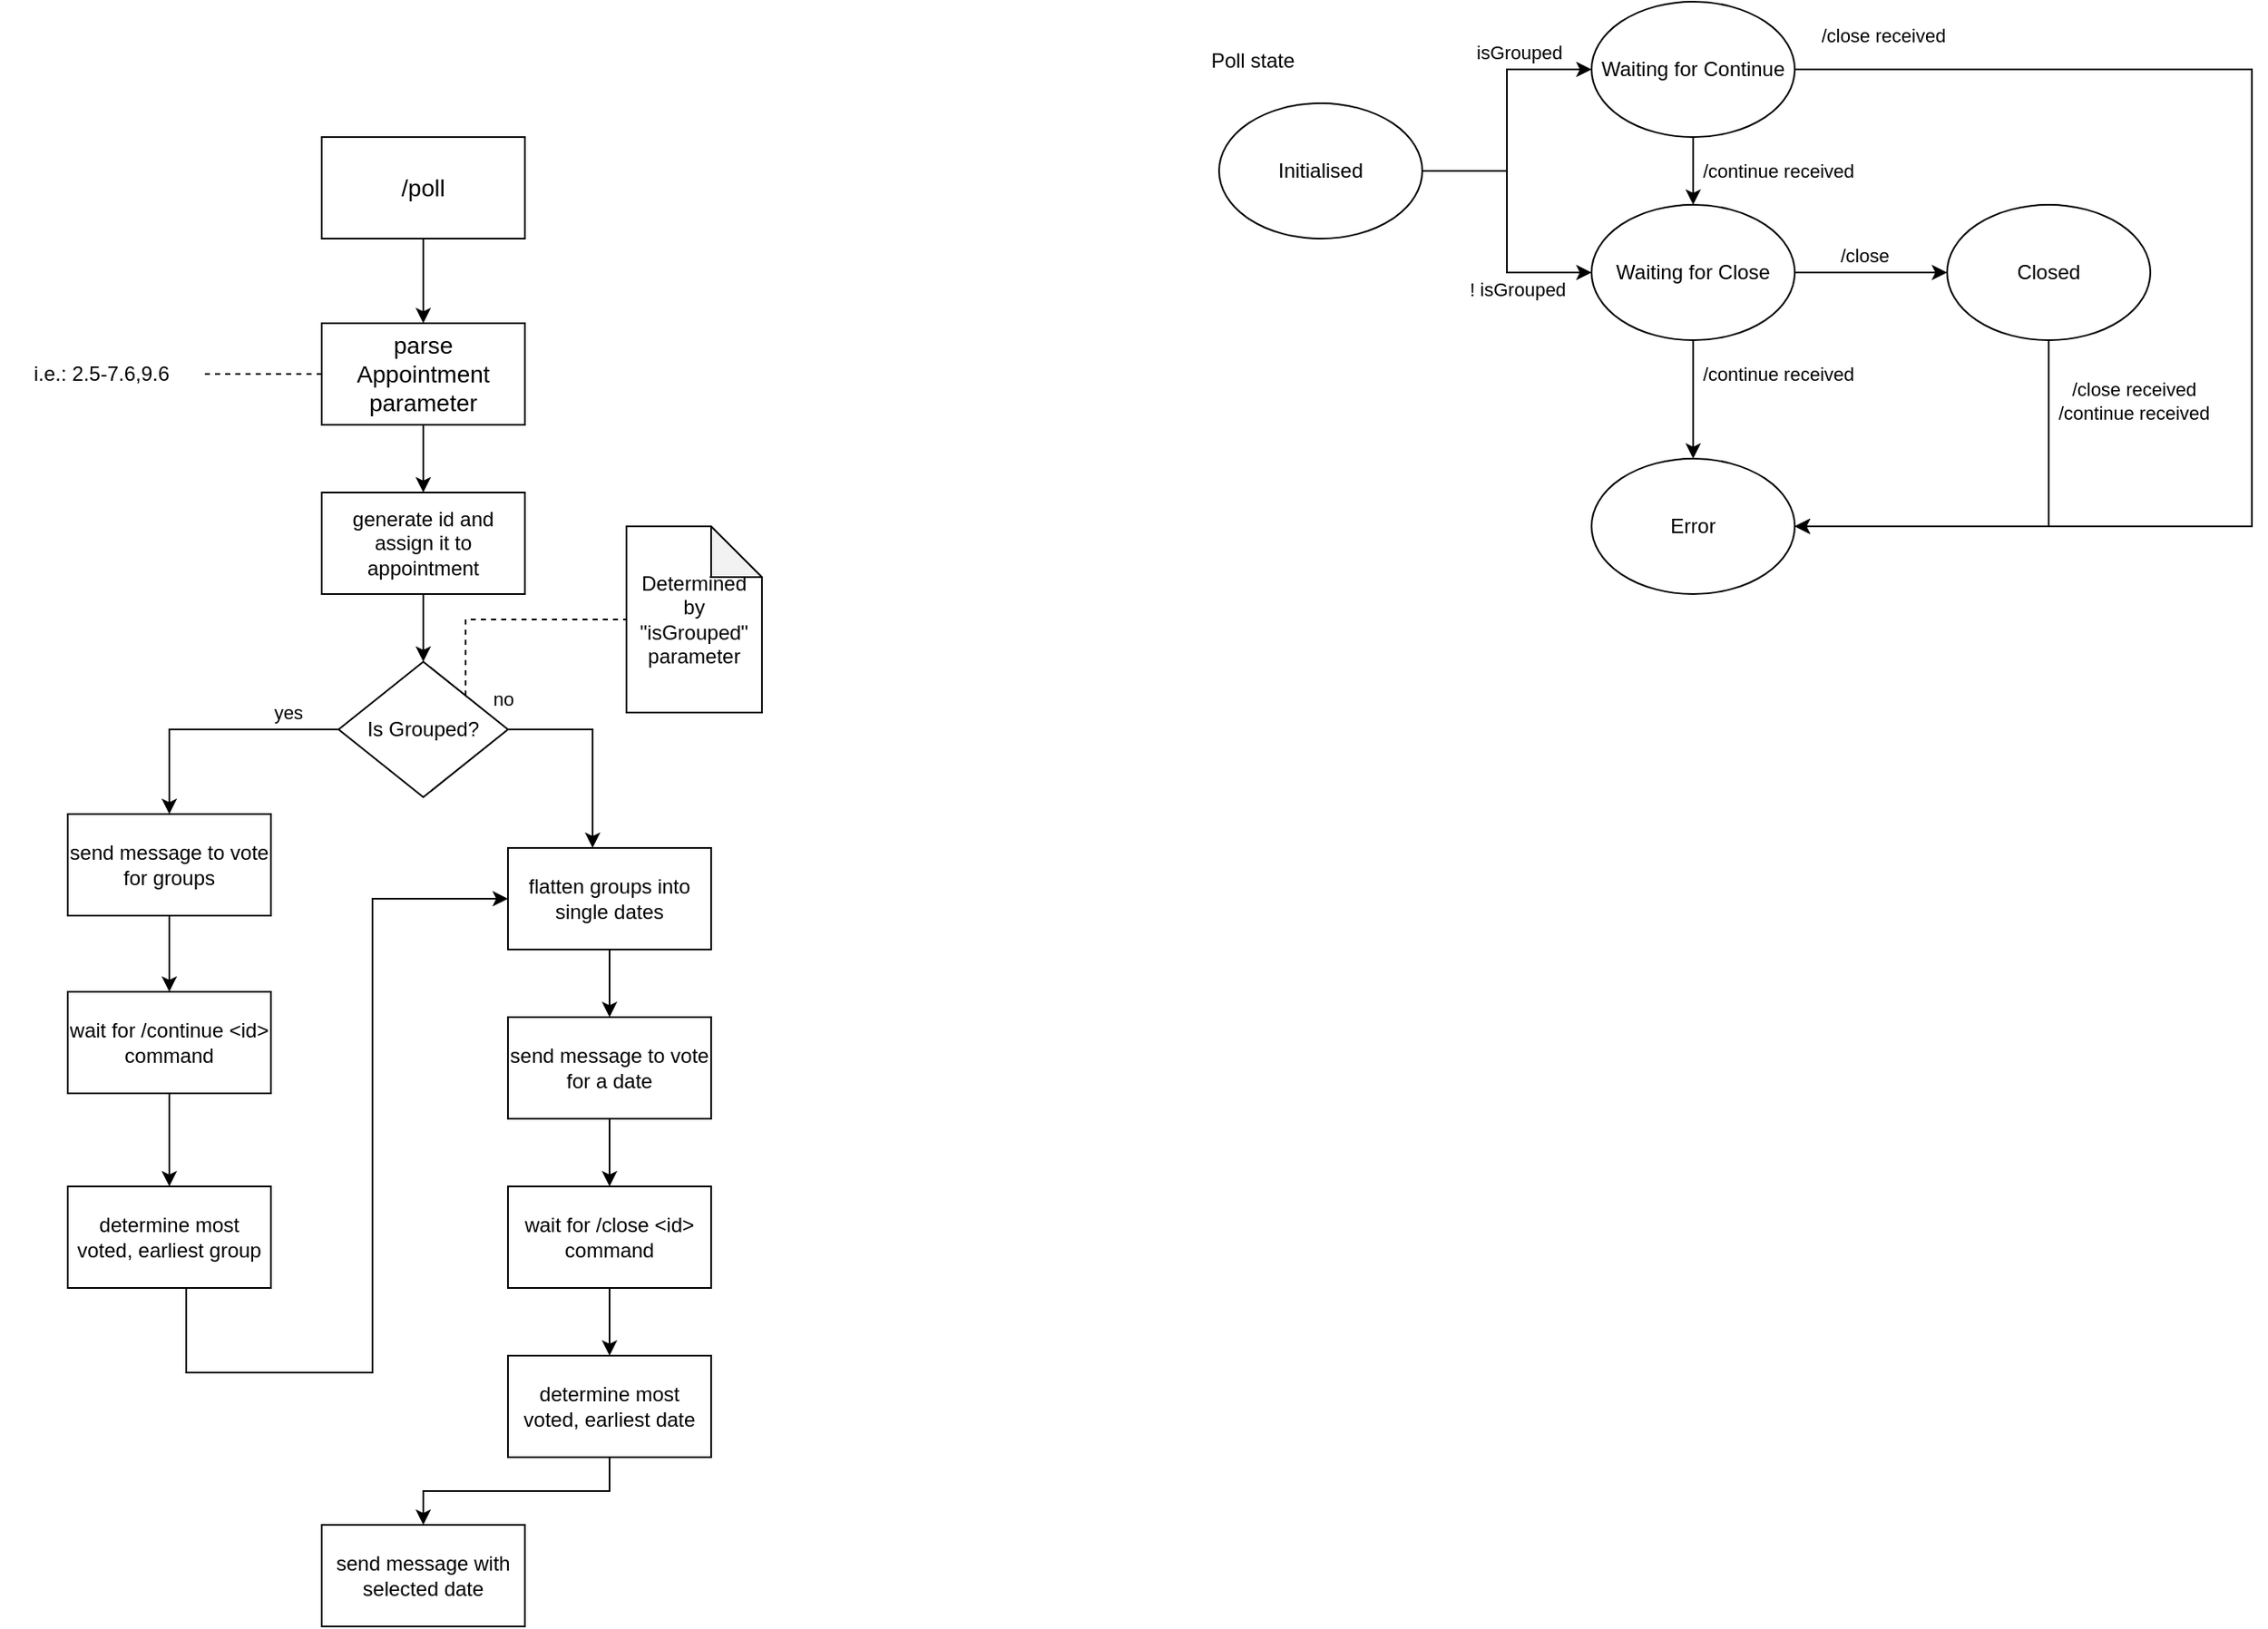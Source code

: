 <mxfile version="21.2.0" type="device">
  <diagram name="Page-1" id="Qqn3v1cJ3640wU1sd8P2">
    <mxGraphModel dx="1028" dy="988" grid="1" gridSize="10" guides="1" tooltips="1" connect="1" arrows="1" fold="1" page="1" pageScale="1" pageWidth="827" pageHeight="1169" math="0" shadow="0">
      <root>
        <mxCell id="0" />
        <mxCell id="1" parent="0" />
        <mxCell id="zUWf7p89rIGEfUh9Rw29-10" style="edgeStyle=orthogonalEdgeStyle;rounded=0;orthogonalLoop=1;jettySize=auto;html=1;" edge="1" parent="1" source="zUWf7p89rIGEfUh9Rw29-2" target="zUWf7p89rIGEfUh9Rw29-3">
          <mxGeometry relative="1" as="geometry" />
        </mxCell>
        <mxCell id="zUWf7p89rIGEfUh9Rw29-2" value="/poll" style="rounded=0;whiteSpace=wrap;html=1;fontSize=14;" vertex="1" parent="1">
          <mxGeometry x="350" y="100" width="120" height="60" as="geometry" />
        </mxCell>
        <mxCell id="zUWf7p89rIGEfUh9Rw29-12" style="edgeStyle=orthogonalEdgeStyle;rounded=0;orthogonalLoop=1;jettySize=auto;html=1;endArrow=none;endFill=0;dashed=1;" edge="1" parent="1" source="zUWf7p89rIGEfUh9Rw29-3" target="zUWf7p89rIGEfUh9Rw29-11">
          <mxGeometry relative="1" as="geometry" />
        </mxCell>
        <mxCell id="zUWf7p89rIGEfUh9Rw29-23" style="edgeStyle=orthogonalEdgeStyle;rounded=0;orthogonalLoop=1;jettySize=auto;html=1;" edge="1" parent="1" source="zUWf7p89rIGEfUh9Rw29-3" target="zUWf7p89rIGEfUh9Rw29-22">
          <mxGeometry relative="1" as="geometry" />
        </mxCell>
        <mxCell id="zUWf7p89rIGEfUh9Rw29-3" value="&lt;div&gt;parse &lt;br&gt;&lt;/div&gt;&lt;div&gt;Appointment parameter&lt;/div&gt;" style="rounded=0;whiteSpace=wrap;html=1;fontSize=14;" vertex="1" parent="1">
          <mxGeometry x="350" y="210" width="120" height="60" as="geometry" />
        </mxCell>
        <mxCell id="zUWf7p89rIGEfUh9Rw29-8" style="edgeStyle=orthogonalEdgeStyle;rounded=0;orthogonalLoop=1;jettySize=auto;html=1;exitX=1;exitY=0;exitDx=0;exitDy=0;entryX=0;entryY=0.5;entryDx=0;entryDy=0;entryPerimeter=0;dashed=1;endArrow=none;endFill=0;" edge="1" parent="1" source="zUWf7p89rIGEfUh9Rw29-4" target="zUWf7p89rIGEfUh9Rw29-9">
          <mxGeometry relative="1" as="geometry">
            <mxPoint x="840" y="220" as="targetPoint" />
            <Array as="points">
              <mxPoint x="435" y="385" />
            </Array>
          </mxGeometry>
        </mxCell>
        <mxCell id="zUWf7p89rIGEfUh9Rw29-15" style="edgeStyle=orthogonalEdgeStyle;rounded=0;orthogonalLoop=1;jettySize=auto;html=1;" edge="1" parent="1" source="zUWf7p89rIGEfUh9Rw29-4" target="zUWf7p89rIGEfUh9Rw29-14">
          <mxGeometry relative="1" as="geometry" />
        </mxCell>
        <mxCell id="zUWf7p89rIGEfUh9Rw29-16" value="yes" style="edgeLabel;html=1;align=center;verticalAlign=middle;resizable=0;points=[];" vertex="1" connectable="0" parent="zUWf7p89rIGEfUh9Rw29-15">
          <mxGeometry x="-0.341" y="1" relative="1" as="geometry">
            <mxPoint x="19" y="-11" as="offset" />
          </mxGeometry>
        </mxCell>
        <mxCell id="zUWf7p89rIGEfUh9Rw29-18" style="edgeStyle=orthogonalEdgeStyle;rounded=0;orthogonalLoop=1;jettySize=auto;html=1;" edge="1" parent="1" source="zUWf7p89rIGEfUh9Rw29-4" target="zUWf7p89rIGEfUh9Rw29-17">
          <mxGeometry relative="1" as="geometry">
            <Array as="points">
              <mxPoint x="510" y="450" />
            </Array>
          </mxGeometry>
        </mxCell>
        <mxCell id="zUWf7p89rIGEfUh9Rw29-19" value="no" style="edgeLabel;html=1;align=center;verticalAlign=middle;resizable=0;points=[];" vertex="1" connectable="0" parent="zUWf7p89rIGEfUh9Rw29-18">
          <mxGeometry x="-0.743" y="-1" relative="1" as="geometry">
            <mxPoint x="-19" y="-19" as="offset" />
          </mxGeometry>
        </mxCell>
        <mxCell id="zUWf7p89rIGEfUh9Rw29-4" value="Is Grouped?" style="rhombus;whiteSpace=wrap;html=1;" vertex="1" parent="1">
          <mxGeometry x="360" y="410" width="100" height="80" as="geometry" />
        </mxCell>
        <mxCell id="zUWf7p89rIGEfUh9Rw29-9" value="Determined by &quot;isGrouped&quot; parameter" style="shape=note;whiteSpace=wrap;html=1;backgroundOutline=1;darkOpacity=0.05;" vertex="1" parent="1">
          <mxGeometry x="530" y="330" width="80" height="110" as="geometry" />
        </mxCell>
        <mxCell id="zUWf7p89rIGEfUh9Rw29-11" value="i.e.: 2.5-7.6,9.6" style="text;html=1;strokeColor=none;fillColor=none;align=center;verticalAlign=middle;whiteSpace=wrap;rounded=0;" vertex="1" parent="1">
          <mxGeometry x="160" y="225" width="120" height="30" as="geometry" />
        </mxCell>
        <mxCell id="zUWf7p89rIGEfUh9Rw29-21" style="edgeStyle=orthogonalEdgeStyle;rounded=0;orthogonalLoop=1;jettySize=auto;html=1;" edge="1" parent="1" source="zUWf7p89rIGEfUh9Rw29-14" target="zUWf7p89rIGEfUh9Rw29-20">
          <mxGeometry relative="1" as="geometry" />
        </mxCell>
        <mxCell id="zUWf7p89rIGEfUh9Rw29-14" value="send message to vote for groups" style="rounded=0;whiteSpace=wrap;html=1;" vertex="1" parent="1">
          <mxGeometry x="200" y="500" width="120" height="60" as="geometry" />
        </mxCell>
        <mxCell id="zUWf7p89rIGEfUh9Rw29-29" style="edgeStyle=orthogonalEdgeStyle;rounded=0;orthogonalLoop=1;jettySize=auto;html=1;" edge="1" parent="1" source="zUWf7p89rIGEfUh9Rw29-17" target="zUWf7p89rIGEfUh9Rw29-28">
          <mxGeometry relative="1" as="geometry" />
        </mxCell>
        <mxCell id="zUWf7p89rIGEfUh9Rw29-17" value="flatten groups into single dates" style="rounded=0;whiteSpace=wrap;html=1;" vertex="1" parent="1">
          <mxGeometry x="460" y="520" width="120" height="60" as="geometry" />
        </mxCell>
        <mxCell id="zUWf7p89rIGEfUh9Rw29-26" style="edgeStyle=orthogonalEdgeStyle;rounded=0;orthogonalLoop=1;jettySize=auto;html=1;" edge="1" parent="1" source="zUWf7p89rIGEfUh9Rw29-20" target="zUWf7p89rIGEfUh9Rw29-25">
          <mxGeometry relative="1" as="geometry" />
        </mxCell>
        <mxCell id="zUWf7p89rIGEfUh9Rw29-20" value="wait for /continue &amp;lt;id&amp;gt; command" style="rounded=0;whiteSpace=wrap;html=1;" vertex="1" parent="1">
          <mxGeometry x="200" y="605" width="120" height="60" as="geometry" />
        </mxCell>
        <mxCell id="zUWf7p89rIGEfUh9Rw29-24" style="edgeStyle=orthogonalEdgeStyle;rounded=0;orthogonalLoop=1;jettySize=auto;html=1;entryX=0.5;entryY=0;entryDx=0;entryDy=0;" edge="1" parent="1" source="zUWf7p89rIGEfUh9Rw29-22" target="zUWf7p89rIGEfUh9Rw29-4">
          <mxGeometry relative="1" as="geometry" />
        </mxCell>
        <mxCell id="zUWf7p89rIGEfUh9Rw29-22" value="generate id and assign it to appointment" style="rounded=0;whiteSpace=wrap;html=1;" vertex="1" parent="1">
          <mxGeometry x="350" y="310" width="120" height="60" as="geometry" />
        </mxCell>
        <mxCell id="zUWf7p89rIGEfUh9Rw29-27" style="edgeStyle=orthogonalEdgeStyle;rounded=0;orthogonalLoop=1;jettySize=auto;html=1;entryX=0;entryY=0.5;entryDx=0;entryDy=0;" edge="1" parent="1" source="zUWf7p89rIGEfUh9Rw29-25" target="zUWf7p89rIGEfUh9Rw29-17">
          <mxGeometry relative="1" as="geometry">
            <Array as="points">
              <mxPoint x="270" y="830" />
              <mxPoint x="380" y="830" />
              <mxPoint x="380" y="550" />
            </Array>
          </mxGeometry>
        </mxCell>
        <mxCell id="zUWf7p89rIGEfUh9Rw29-25" value="determine most voted, earliest group" style="rounded=0;whiteSpace=wrap;html=1;" vertex="1" parent="1">
          <mxGeometry x="200" y="720" width="120" height="60" as="geometry" />
        </mxCell>
        <mxCell id="zUWf7p89rIGEfUh9Rw29-31" style="edgeStyle=orthogonalEdgeStyle;rounded=0;orthogonalLoop=1;jettySize=auto;html=1;" edge="1" parent="1" source="zUWf7p89rIGEfUh9Rw29-28" target="zUWf7p89rIGEfUh9Rw29-30">
          <mxGeometry relative="1" as="geometry" />
        </mxCell>
        <mxCell id="zUWf7p89rIGEfUh9Rw29-28" value="send message to vote for a date" style="rounded=0;whiteSpace=wrap;html=1;" vertex="1" parent="1">
          <mxGeometry x="460" y="620" width="120" height="60" as="geometry" />
        </mxCell>
        <mxCell id="zUWf7p89rIGEfUh9Rw29-33" style="edgeStyle=orthogonalEdgeStyle;rounded=0;orthogonalLoop=1;jettySize=auto;html=1;" edge="1" parent="1" source="zUWf7p89rIGEfUh9Rw29-30" target="zUWf7p89rIGEfUh9Rw29-32">
          <mxGeometry relative="1" as="geometry" />
        </mxCell>
        <mxCell id="zUWf7p89rIGEfUh9Rw29-30" value="wait for /close &amp;lt;id&amp;gt; command" style="rounded=0;whiteSpace=wrap;html=1;" vertex="1" parent="1">
          <mxGeometry x="460" y="720" width="120" height="60" as="geometry" />
        </mxCell>
        <mxCell id="zUWf7p89rIGEfUh9Rw29-35" style="edgeStyle=orthogonalEdgeStyle;rounded=0;orthogonalLoop=1;jettySize=auto;html=1;" edge="1" parent="1" source="zUWf7p89rIGEfUh9Rw29-32" target="zUWf7p89rIGEfUh9Rw29-34">
          <mxGeometry relative="1" as="geometry" />
        </mxCell>
        <mxCell id="zUWf7p89rIGEfUh9Rw29-32" value="determine most voted, earliest date" style="rounded=0;whiteSpace=wrap;html=1;" vertex="1" parent="1">
          <mxGeometry x="460" y="820" width="120" height="60" as="geometry" />
        </mxCell>
        <mxCell id="zUWf7p89rIGEfUh9Rw29-34" value="send message with selected date" style="rounded=0;whiteSpace=wrap;html=1;" vertex="1" parent="1">
          <mxGeometry x="350" y="920" width="120" height="60" as="geometry" />
        </mxCell>
        <mxCell id="zUWf7p89rIGEfUh9Rw29-40" style="edgeStyle=orthogonalEdgeStyle;rounded=0;orthogonalLoop=1;jettySize=auto;html=1;" edge="1" parent="1" source="zUWf7p89rIGEfUh9Rw29-36" target="zUWf7p89rIGEfUh9Rw29-39">
          <mxGeometry relative="1" as="geometry" />
        </mxCell>
        <mxCell id="zUWf7p89rIGEfUh9Rw29-43" value="isGrouped" style="edgeLabel;html=1;align=center;verticalAlign=middle;resizable=0;points=[];" vertex="1" connectable="0" parent="zUWf7p89rIGEfUh9Rw29-40">
          <mxGeometry x="0.457" y="2" relative="1" as="geometry">
            <mxPoint y="-8" as="offset" />
          </mxGeometry>
        </mxCell>
        <mxCell id="zUWf7p89rIGEfUh9Rw29-42" style="edgeStyle=orthogonalEdgeStyle;rounded=0;orthogonalLoop=1;jettySize=auto;html=1;" edge="1" parent="1" source="zUWf7p89rIGEfUh9Rw29-36" target="zUWf7p89rIGEfUh9Rw29-41">
          <mxGeometry relative="1" as="geometry">
            <Array as="points">
              <mxPoint x="1050" y="120" />
              <mxPoint x="1050" y="180" />
            </Array>
          </mxGeometry>
        </mxCell>
        <mxCell id="zUWf7p89rIGEfUh9Rw29-44" value="! isGrouped" style="edgeLabel;html=1;align=center;verticalAlign=middle;resizable=0;points=[];" vertex="1" connectable="0" parent="zUWf7p89rIGEfUh9Rw29-42">
          <mxGeometry x="0.445" relative="1" as="geometry">
            <mxPoint y="10" as="offset" />
          </mxGeometry>
        </mxCell>
        <mxCell id="zUWf7p89rIGEfUh9Rw29-36" value="&lt;div&gt;Initialised&lt;/div&gt;" style="ellipse;whiteSpace=wrap;html=1;" vertex="1" parent="1">
          <mxGeometry x="880" y="80" width="120" height="80" as="geometry" />
        </mxCell>
        <mxCell id="zUWf7p89rIGEfUh9Rw29-37" value="Poll state" style="text;html=1;strokeColor=none;fillColor=none;align=center;verticalAlign=middle;whiteSpace=wrap;rounded=0;" vertex="1" parent="1">
          <mxGeometry x="870" y="40" width="60" height="30" as="geometry" />
        </mxCell>
        <mxCell id="zUWf7p89rIGEfUh9Rw29-46" style="edgeStyle=orthogonalEdgeStyle;rounded=0;orthogonalLoop=1;jettySize=auto;html=1;entryX=0.5;entryY=0;entryDx=0;entryDy=0;" edge="1" parent="1" source="zUWf7p89rIGEfUh9Rw29-39" target="zUWf7p89rIGEfUh9Rw29-41">
          <mxGeometry relative="1" as="geometry" />
        </mxCell>
        <mxCell id="zUWf7p89rIGEfUh9Rw29-47" value="/continue received" style="edgeLabel;html=1;align=center;verticalAlign=middle;resizable=0;points=[];" vertex="1" connectable="0" parent="zUWf7p89rIGEfUh9Rw29-46">
          <mxGeometry x="-0.296" y="2" relative="1" as="geometry">
            <mxPoint x="48" y="6" as="offset" />
          </mxGeometry>
        </mxCell>
        <mxCell id="zUWf7p89rIGEfUh9Rw29-59" style="edgeStyle=orthogonalEdgeStyle;rounded=0;orthogonalLoop=1;jettySize=auto;html=1;" edge="1" parent="1" source="zUWf7p89rIGEfUh9Rw29-39" target="zUWf7p89rIGEfUh9Rw29-56">
          <mxGeometry relative="1" as="geometry">
            <Array as="points">
              <mxPoint x="1490" y="60" />
              <mxPoint x="1490" y="330" />
            </Array>
          </mxGeometry>
        </mxCell>
        <mxCell id="zUWf7p89rIGEfUh9Rw29-60" value="/close received" style="edgeLabel;html=1;align=center;verticalAlign=middle;resizable=0;points=[];" vertex="1" connectable="0" parent="zUWf7p89rIGEfUh9Rw29-59">
          <mxGeometry x="-0.871" y="-1" relative="1" as="geometry">
            <mxPoint y="-21" as="offset" />
          </mxGeometry>
        </mxCell>
        <mxCell id="zUWf7p89rIGEfUh9Rw29-39" value="Waiting for Continue" style="ellipse;whiteSpace=wrap;html=1;" vertex="1" parent="1">
          <mxGeometry x="1100" y="20" width="120" height="80" as="geometry" />
        </mxCell>
        <mxCell id="zUWf7p89rIGEfUh9Rw29-50" style="edgeStyle=orthogonalEdgeStyle;rounded=0;orthogonalLoop=1;jettySize=auto;html=1;" edge="1" parent="1" source="zUWf7p89rIGEfUh9Rw29-41" target="zUWf7p89rIGEfUh9Rw29-49">
          <mxGeometry relative="1" as="geometry" />
        </mxCell>
        <mxCell id="zUWf7p89rIGEfUh9Rw29-51" value="/close" style="edgeLabel;html=1;align=center;verticalAlign=middle;resizable=0;points=[];" vertex="1" connectable="0" parent="zUWf7p89rIGEfUh9Rw29-50">
          <mxGeometry x="-0.371" relative="1" as="geometry">
            <mxPoint x="12" y="-10" as="offset" />
          </mxGeometry>
        </mxCell>
        <mxCell id="zUWf7p89rIGEfUh9Rw29-57" style="edgeStyle=orthogonalEdgeStyle;rounded=0;orthogonalLoop=1;jettySize=auto;html=1;" edge="1" parent="1" source="zUWf7p89rIGEfUh9Rw29-41" target="zUWf7p89rIGEfUh9Rw29-56">
          <mxGeometry relative="1" as="geometry" />
        </mxCell>
        <mxCell id="zUWf7p89rIGEfUh9Rw29-58" value="/continue received" style="edgeLabel;html=1;align=center;verticalAlign=middle;resizable=0;points=[];" vertex="1" connectable="0" parent="zUWf7p89rIGEfUh9Rw29-57">
          <mxGeometry x="-0.367" y="1" relative="1" as="geometry">
            <mxPoint x="49" y="-2" as="offset" />
          </mxGeometry>
        </mxCell>
        <mxCell id="zUWf7p89rIGEfUh9Rw29-41" value="Waiting for Close" style="ellipse;whiteSpace=wrap;html=1;" vertex="1" parent="1">
          <mxGeometry x="1100" y="140" width="120" height="80" as="geometry" />
        </mxCell>
        <mxCell id="zUWf7p89rIGEfUh9Rw29-61" style="edgeStyle=orthogonalEdgeStyle;rounded=0;orthogonalLoop=1;jettySize=auto;html=1;entryX=1;entryY=0.5;entryDx=0;entryDy=0;" edge="1" parent="1" source="zUWf7p89rIGEfUh9Rw29-49" target="zUWf7p89rIGEfUh9Rw29-56">
          <mxGeometry relative="1" as="geometry">
            <Array as="points">
              <mxPoint x="1370" y="330" />
            </Array>
          </mxGeometry>
        </mxCell>
        <mxCell id="zUWf7p89rIGEfUh9Rw29-62" value="&lt;div&gt;/close received&lt;/div&gt;&lt;div&gt;/continue received&lt;br&gt;&lt;/div&gt;" style="edgeLabel;html=1;align=center;verticalAlign=middle;resizable=0;points=[];" vertex="1" connectable="0" parent="zUWf7p89rIGEfUh9Rw29-61">
          <mxGeometry x="-0.767" y="2" relative="1" as="geometry">
            <mxPoint x="48" y="5" as="offset" />
          </mxGeometry>
        </mxCell>
        <mxCell id="zUWf7p89rIGEfUh9Rw29-49" value="Closed" style="ellipse;whiteSpace=wrap;html=1;" vertex="1" parent="1">
          <mxGeometry x="1310" y="140" width="120" height="80" as="geometry" />
        </mxCell>
        <mxCell id="zUWf7p89rIGEfUh9Rw29-56" value="Error" style="ellipse;whiteSpace=wrap;html=1;" vertex="1" parent="1">
          <mxGeometry x="1100" y="290" width="120" height="80" as="geometry" />
        </mxCell>
      </root>
    </mxGraphModel>
  </diagram>
</mxfile>
